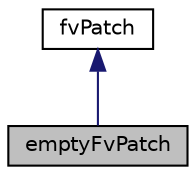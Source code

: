 digraph "emptyFvPatch"
{
  bgcolor="transparent";
  edge [fontname="Helvetica",fontsize="10",labelfontname="Helvetica",labelfontsize="10"];
  node [fontname="Helvetica",fontsize="10",shape=record];
  Node1 [label="emptyFvPatch",height=0.2,width=0.4,color="black", fillcolor="grey75", style="filled", fontcolor="black"];
  Node2 -> Node1 [dir="back",color="midnightblue",fontsize="10",style="solid",fontname="Helvetica"];
  Node2 [label="fvPatch",height=0.2,width=0.4,color="black",URL="$a00885.html",tooltip="A finiteVolume patch using a polyPatch and a fvBoundaryMesh. "];
}
